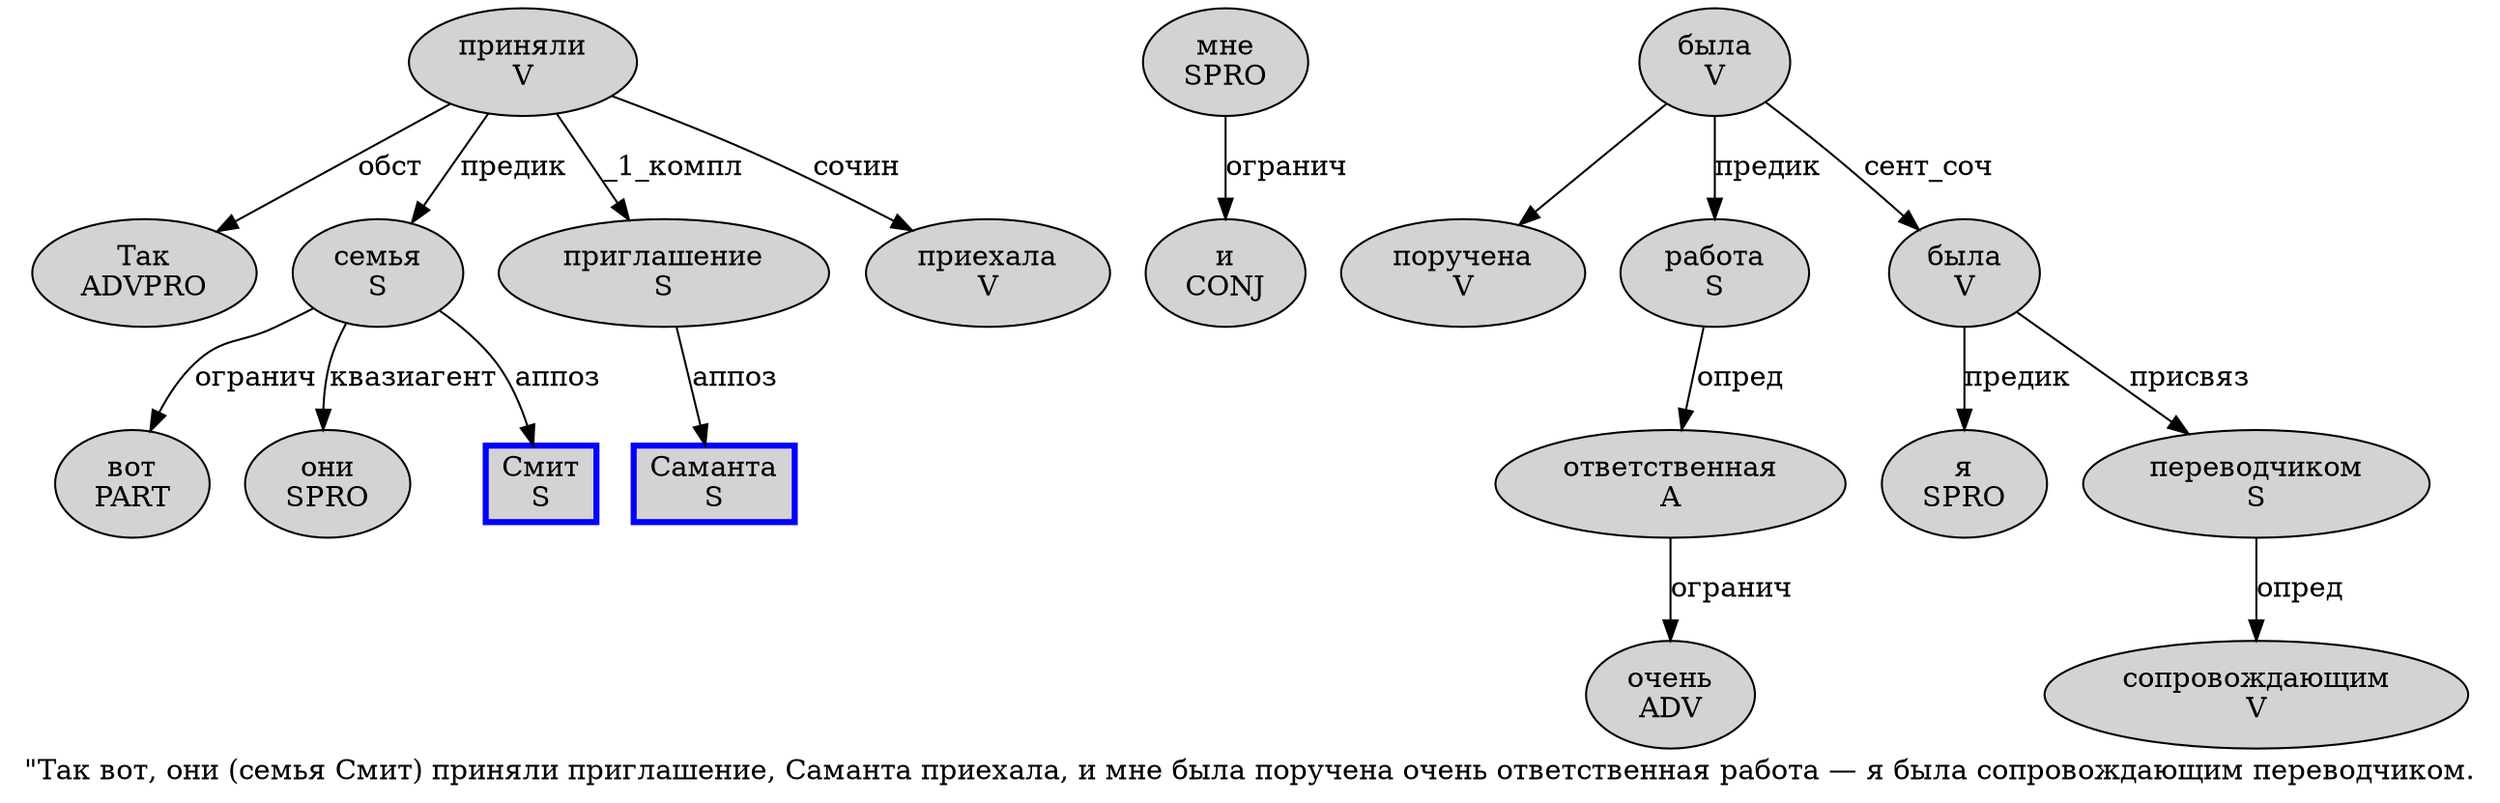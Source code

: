 digraph SENTENCE_957 {
	graph [label="\"Так вот, они (семья Смит) приняли приглашение, Саманта приехала, и мне была поручена очень ответственная работа — я была сопровождающим переводчиком."]
	node [style=filled]
		1 [label="Так
ADVPRO" color="" fillcolor=lightgray penwidth=1 shape=ellipse]
		2 [label="вот
PART" color="" fillcolor=lightgray penwidth=1 shape=ellipse]
		4 [label="они
SPRO" color="" fillcolor=lightgray penwidth=1 shape=ellipse]
		6 [label="семья
S" color="" fillcolor=lightgray penwidth=1 shape=ellipse]
		7 [label="Смит
S" color=blue fillcolor=lightgray penwidth=3 shape=box]
		9 [label="приняли
V" color="" fillcolor=lightgray penwidth=1 shape=ellipse]
		10 [label="приглашение
S" color="" fillcolor=lightgray penwidth=1 shape=ellipse]
		12 [label="Саманта
S" color=blue fillcolor=lightgray penwidth=3 shape=box]
		13 [label="приехала
V" color="" fillcolor=lightgray penwidth=1 shape=ellipse]
		15 [label="и
CONJ" color="" fillcolor=lightgray penwidth=1 shape=ellipse]
		16 [label="мне
SPRO" color="" fillcolor=lightgray penwidth=1 shape=ellipse]
		17 [label="была
V" color="" fillcolor=lightgray penwidth=1 shape=ellipse]
		18 [label="поручена
V" color="" fillcolor=lightgray penwidth=1 shape=ellipse]
		19 [label="очень
ADV" color="" fillcolor=lightgray penwidth=1 shape=ellipse]
		20 [label="ответственная
A" color="" fillcolor=lightgray penwidth=1 shape=ellipse]
		21 [label="работа
S" color="" fillcolor=lightgray penwidth=1 shape=ellipse]
		23 [label="я
SPRO" color="" fillcolor=lightgray penwidth=1 shape=ellipse]
		24 [label="была
V" color="" fillcolor=lightgray penwidth=1 shape=ellipse]
		25 [label="сопровождающим
V" color="" fillcolor=lightgray penwidth=1 shape=ellipse]
		26 [label="переводчиком
S" color="" fillcolor=lightgray penwidth=1 shape=ellipse]
			16 -> 15 [label="огранич"]
			26 -> 25 [label="опред"]
			17 -> 18
			17 -> 21 [label="предик"]
			17 -> 24 [label="сент_соч"]
			6 -> 2 [label="огранич"]
			6 -> 4 [label="квазиагент"]
			6 -> 7 [label="аппоз"]
			9 -> 1 [label="обст"]
			9 -> 6 [label="предик"]
			9 -> 10 [label="_1_компл"]
			9 -> 13 [label="сочин"]
			10 -> 12 [label="аппоз"]
			20 -> 19 [label="огранич"]
			24 -> 23 [label="предик"]
			24 -> 26 [label="присвяз"]
			21 -> 20 [label="опред"]
}